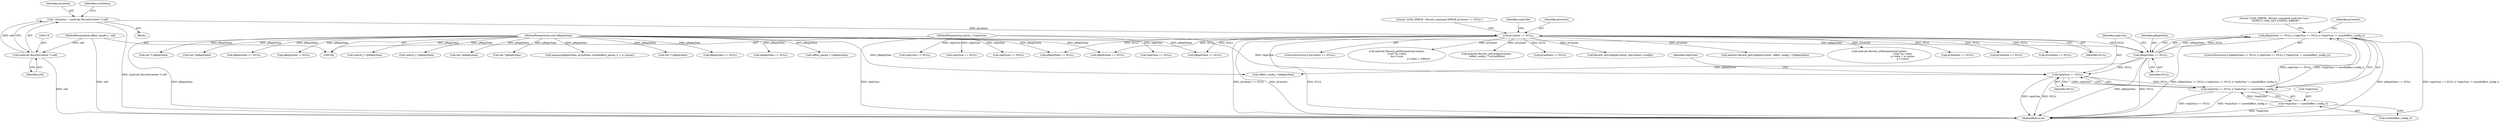 digraph "0_Android_f490fc335772a9b14e78997486f4a572b0594c04_0@API" {
"1000209" [label="(Call,pReplyData == NULL || replySize == NULL || *replySize != sizeof(effect_config_t))"];
"1000210" [label="(Call,pReplyData == NULL)"];
"1000112" [label="(MethodParameterIn,void *pReplyData)"];
"1000126" [label="(Call,pContext == NULL)"];
"1000115" [label="(Call,* pContext = (android::ReverbContext *) self)"];
"1000117" [label="(Call,(android::ReverbContext *) self)"];
"1000107" [label="(MethodParameterIn,effect_handle_t  self)"];
"1000213" [label="(Call,replySize == NULL || *replySize != sizeof(effect_config_t))"];
"1000214" [label="(Call,replySize == NULL)"];
"1000111" [label="(MethodParameterIn,uint32_t *replySize)"];
"1000217" [label="(Call,*replySize != sizeof(effect_config_t))"];
"1000209" [label="(Call,pReplyData == NULL || replySize == NULL || *replySize != sizeof(effect_config_t))"];
"1000224" [label="(Literal,\"\tLVM_ERROR : Reverb_command cmdCode Case: \"\n \"EFFECT_CMD_GET_CONFIG: ERROR\")"];
"1000116" [label="(Identifier,pContext)"];
"1000161" [label="(Call,(int *) pReplyData)"];
"1000288" [label="(Call,pReplyData == NULL)"];
"1000388" [label="(Call,pReplyData == NULL)"];
"1000128" [label="(Identifier,NULL)"];
"1000321" [label="(Call,(effect_param_t *)pReplyData)"];
"1000220" [label="(Call,sizeof(effect_config_t))"];
"1000141" [label="(Call,pReplyData == NULL)"];
"1000218" [label="(Call,*replySize)"];
"1000210" [label="(Call,pReplyData == NULL)"];
"1000123" [label="(Identifier,LvmStatus)"];
"1000125" [label="(ControlStructure,if (pContext == NULL))"];
"1000115" [label="(Call,* pContext = (android::ReverbContext *) self)"];
"1000212" [label="(Identifier,NULL)"];
"1000119" [label="(Identifier,self)"];
"1000230" [label="(Call,(effect_config_t *)pReplyData)"];
"1000182" [label="(Call,replySize == NULL)"];
"1000198" [label="(Call,(int *) pReplyData)"];
"1000292" [label="(Call,replySize == NULL)"];
"1000219" [label="(Identifier,replySize)"];
"1000211" [label="(Identifier,pReplyData)"];
"1000344" [label="(Call,android::Reverb_getParameter(pContext,\n (void *)p->data,\n &p->vsize,\n                                                          p->data + voffset))"];
"1000217" [label="(Call,*replySize != sizeof(effect_config_t))"];
"1000214" [label="(Call,replySize == NULL)"];
"1000145" [label="(Call,replySize == NULL)"];
"1000550" [label="(Call,(int *)pReplyData)"];
"1000127" [label="(Identifier,pContext)"];
"1000178" [label="(Call,pReplyData == NULL)"];
"1000126" [label="(Call,pContext == NULL)"];
"1000229" [label="(Identifier,pContext)"];
"1000392" [label="(Call,replySize == NULL)"];
"1000201" [label="(Call,android::Reverb_setConfig(pContext,\n (effect_config_t *) pCmdData))"];
"1000117" [label="(Call,(android::ReverbContext *) self)"];
"1000376" [label="(Call,pCmdData == NULL)"];
"1000213" [label="(Call,replySize == NULL || *replySize != sizeof(effect_config_t))"];
"1000107" [label="(MethodParameterIn,effect_handle_t  self)"];
"1000112" [label="(MethodParameterIn,void *pReplyData)"];
"1000579" [label="(Call,pReplyData != NULL)"];
"1000619" [label="(Call,(uint32_t *)pReplyData)"];
"1000235" [label="(Call,Reverb_setConfig(pContext, &pContext->config))"];
"1000111" [label="(MethodParameterIn,uint32_t *replySize)"];
"1000522" [label="(Call,pReplyData == NULL)"];
"1000215" [label="(Identifier,replySize)"];
"1000479" [label="(Call,(int *)pReplyData)"];
"1000228" [label="(Call,android::Reverb_getConfig(pContext, (effect_config_t *)pReplyData))"];
"1000113" [label="(Block,)"];
"1000430" [label="(Call,android::Reverb_setParameter(pContext,\n                                                              (void *)p->data,\n                                                              p->data + p->psize,\n                                                              p->vsize))"];
"1000208" [label="(ControlStructure,if (pReplyData == NULL || replySize == NULL || *replySize != sizeof(effect_config_t)))"];
"1000216" [label="(Identifier,NULL)"];
"1000427" [label="(Call,(int *)pReplyData)"];
"1000563" [label="(Call,pCmdData == NULL)"];
"1000688" [label="(MethodReturn,int)"];
"1000451" [label="(Call,pReplyData == NULL)"];
"1000131" [label="(Literal,\"\tLVM_ERROR : Reverb_command ERROR pContext == NULL\")"];
"1000628" [label="(Call,(uint32_t *)pReplyData)"];
"1000270" [label="(Call,pCmdData == NULL)"];
"1000169" [label="(Call,pCmdData == NULL)"];
"1000310" [label="(Call,memcpy(pReplyData, pCmdData, sizeof(effect_param_t) + p->psize))"];
"1000136" [label="(Identifier,cmdCode)"];
"1000209" -> "1000208"  [label="AST: "];
"1000209" -> "1000210"  [label="CFG: "];
"1000209" -> "1000213"  [label="CFG: "];
"1000210" -> "1000209"  [label="AST: "];
"1000213" -> "1000209"  [label="AST: "];
"1000224" -> "1000209"  [label="CFG: "];
"1000229" -> "1000209"  [label="CFG: "];
"1000209" -> "1000688"  [label="DDG: pReplyData == NULL || replySize == NULL || *replySize != sizeof(effect_config_t)"];
"1000209" -> "1000688"  [label="DDG: pReplyData == NULL"];
"1000209" -> "1000688"  [label="DDG: replySize == NULL || *replySize != sizeof(effect_config_t)"];
"1000210" -> "1000209"  [label="DDG: pReplyData"];
"1000210" -> "1000209"  [label="DDG: NULL"];
"1000213" -> "1000209"  [label="DDG: replySize == NULL"];
"1000213" -> "1000209"  [label="DDG: *replySize != sizeof(effect_config_t)"];
"1000210" -> "1000212"  [label="CFG: "];
"1000211" -> "1000210"  [label="AST: "];
"1000212" -> "1000210"  [label="AST: "];
"1000215" -> "1000210"  [label="CFG: "];
"1000210" -> "1000688"  [label="DDG: NULL"];
"1000210" -> "1000688"  [label="DDG: pReplyData"];
"1000112" -> "1000210"  [label="DDG: pReplyData"];
"1000126" -> "1000210"  [label="DDG: NULL"];
"1000210" -> "1000214"  [label="DDG: NULL"];
"1000210" -> "1000230"  [label="DDG: pReplyData"];
"1000112" -> "1000106"  [label="AST: "];
"1000112" -> "1000688"  [label="DDG: pReplyData"];
"1000112" -> "1000141"  [label="DDG: pReplyData"];
"1000112" -> "1000161"  [label="DDG: pReplyData"];
"1000112" -> "1000178"  [label="DDG: pReplyData"];
"1000112" -> "1000198"  [label="DDG: pReplyData"];
"1000112" -> "1000230"  [label="DDG: pReplyData"];
"1000112" -> "1000288"  [label="DDG: pReplyData"];
"1000112" -> "1000310"  [label="DDG: pReplyData"];
"1000112" -> "1000321"  [label="DDG: pReplyData"];
"1000112" -> "1000388"  [label="DDG: pReplyData"];
"1000112" -> "1000427"  [label="DDG: pReplyData"];
"1000112" -> "1000451"  [label="DDG: pReplyData"];
"1000112" -> "1000479"  [label="DDG: pReplyData"];
"1000112" -> "1000522"  [label="DDG: pReplyData"];
"1000112" -> "1000550"  [label="DDG: pReplyData"];
"1000112" -> "1000579"  [label="DDG: pReplyData"];
"1000112" -> "1000619"  [label="DDG: pReplyData"];
"1000112" -> "1000628"  [label="DDG: pReplyData"];
"1000126" -> "1000125"  [label="AST: "];
"1000126" -> "1000128"  [label="CFG: "];
"1000127" -> "1000126"  [label="AST: "];
"1000128" -> "1000126"  [label="AST: "];
"1000131" -> "1000126"  [label="CFG: "];
"1000136" -> "1000126"  [label="CFG: "];
"1000126" -> "1000688"  [label="DDG: pContext == NULL"];
"1000126" -> "1000688"  [label="DDG: pContext"];
"1000126" -> "1000688"  [label="DDG: NULL"];
"1000115" -> "1000126"  [label="DDG: pContext"];
"1000126" -> "1000141"  [label="DDG: NULL"];
"1000126" -> "1000169"  [label="DDG: NULL"];
"1000126" -> "1000201"  [label="DDG: pContext"];
"1000126" -> "1000228"  [label="DDG: pContext"];
"1000126" -> "1000235"  [label="DDG: pContext"];
"1000126" -> "1000270"  [label="DDG: NULL"];
"1000126" -> "1000344"  [label="DDG: pContext"];
"1000126" -> "1000376"  [label="DDG: NULL"];
"1000126" -> "1000430"  [label="DDG: pContext"];
"1000126" -> "1000451"  [label="DDG: NULL"];
"1000126" -> "1000522"  [label="DDG: NULL"];
"1000126" -> "1000563"  [label="DDG: NULL"];
"1000115" -> "1000113"  [label="AST: "];
"1000115" -> "1000117"  [label="CFG: "];
"1000116" -> "1000115"  [label="AST: "];
"1000117" -> "1000115"  [label="AST: "];
"1000123" -> "1000115"  [label="CFG: "];
"1000115" -> "1000688"  [label="DDG: (android::ReverbContext *) self"];
"1000117" -> "1000115"  [label="DDG: self"];
"1000117" -> "1000119"  [label="CFG: "];
"1000118" -> "1000117"  [label="AST: "];
"1000119" -> "1000117"  [label="AST: "];
"1000117" -> "1000688"  [label="DDG: self"];
"1000107" -> "1000117"  [label="DDG: self"];
"1000107" -> "1000106"  [label="AST: "];
"1000107" -> "1000688"  [label="DDG: self"];
"1000213" -> "1000214"  [label="CFG: "];
"1000213" -> "1000217"  [label="CFG: "];
"1000214" -> "1000213"  [label="AST: "];
"1000217" -> "1000213"  [label="AST: "];
"1000213" -> "1000688"  [label="DDG: *replySize != sizeof(effect_config_t)"];
"1000213" -> "1000688"  [label="DDG: replySize == NULL"];
"1000214" -> "1000213"  [label="DDG: replySize"];
"1000214" -> "1000213"  [label="DDG: NULL"];
"1000217" -> "1000213"  [label="DDG: *replySize"];
"1000214" -> "1000216"  [label="CFG: "];
"1000215" -> "1000214"  [label="AST: "];
"1000216" -> "1000214"  [label="AST: "];
"1000219" -> "1000214"  [label="CFG: "];
"1000214" -> "1000688"  [label="DDG: NULL"];
"1000214" -> "1000688"  [label="DDG: replySize"];
"1000111" -> "1000214"  [label="DDG: replySize"];
"1000111" -> "1000106"  [label="AST: "];
"1000111" -> "1000688"  [label="DDG: replySize"];
"1000111" -> "1000145"  [label="DDG: replySize"];
"1000111" -> "1000182"  [label="DDG: replySize"];
"1000111" -> "1000292"  [label="DDG: replySize"];
"1000111" -> "1000392"  [label="DDG: replySize"];
"1000217" -> "1000220"  [label="CFG: "];
"1000218" -> "1000217"  [label="AST: "];
"1000220" -> "1000217"  [label="AST: "];
"1000217" -> "1000688"  [label="DDG: *replySize"];
}
